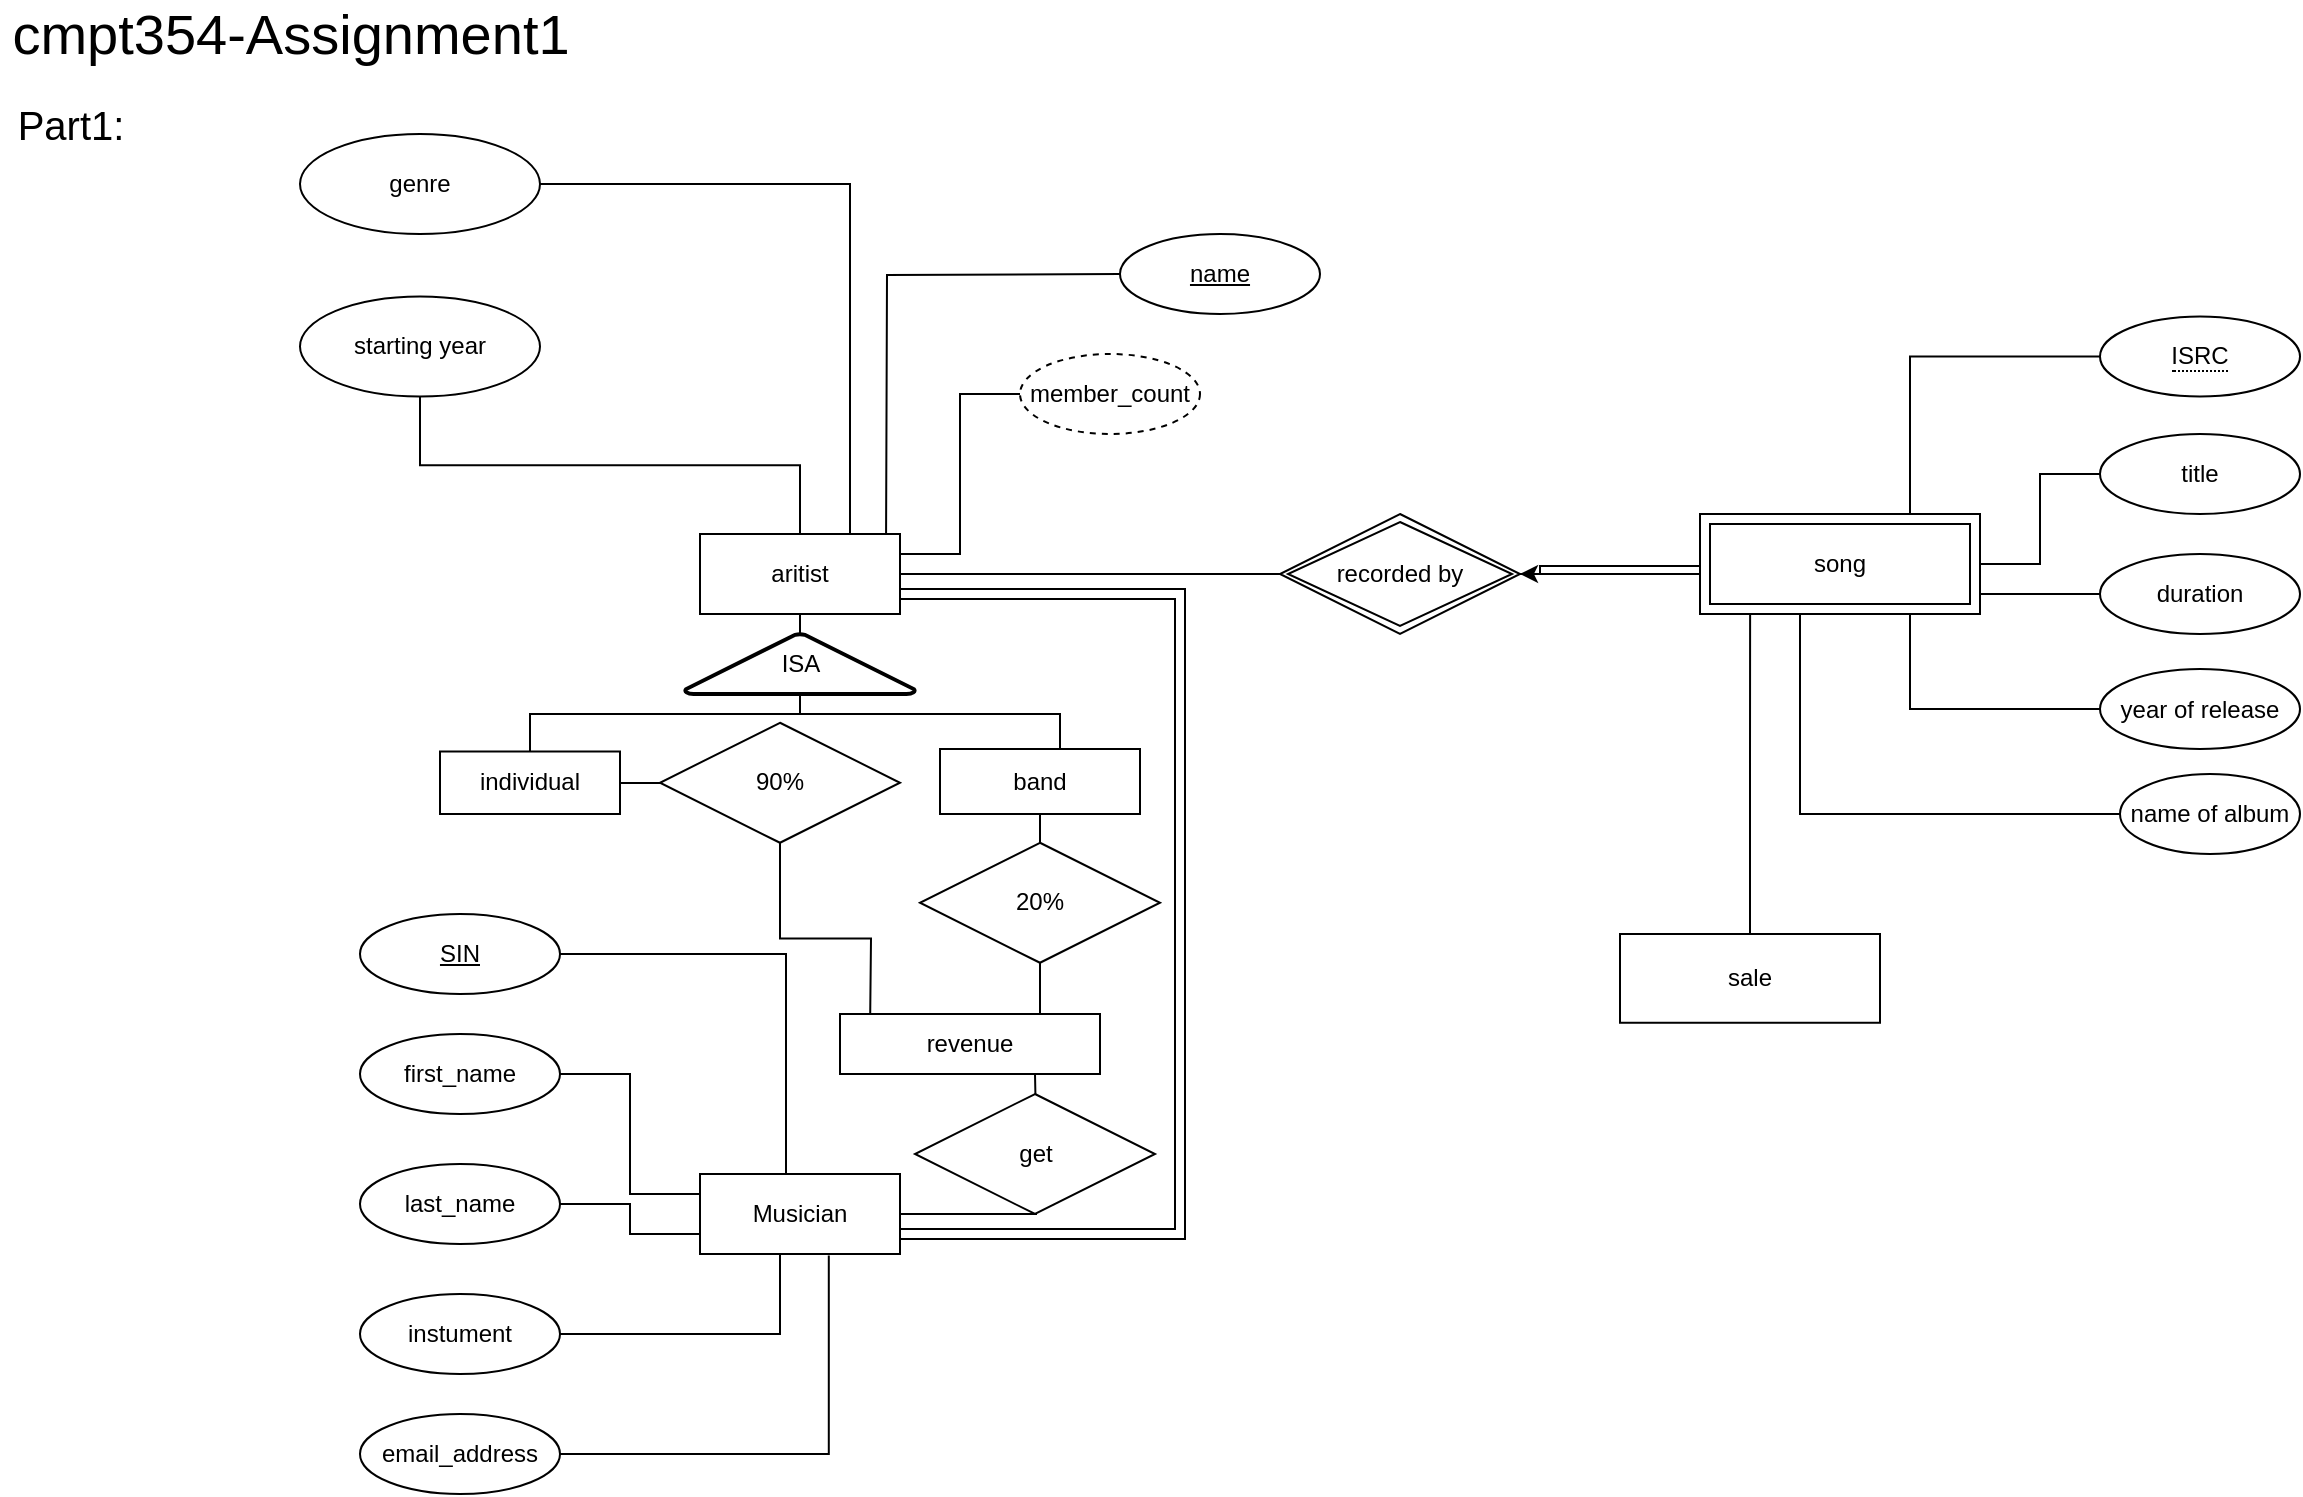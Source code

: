 <mxfile version="14.7.6" type="github">
  <diagram id="r_O1RaxWrrtH8uqQ30q3" name="Page-1">
    <mxGraphModel dx="1027" dy="585" grid="1" gridSize="10" guides="1" tooltips="1" connect="1" arrows="1" fold="1" page="1" pageScale="1" pageWidth="2339" pageHeight="3300" math="0" shadow="0">
      <root>
        <mxCell id="0" />
        <mxCell id="1" parent="0" />
        <mxCell id="qTKSmP5WqX47_2fig1QB-1" style="edgeStyle=orthogonalEdgeStyle;rounded=0;orthogonalLoop=1;jettySize=auto;html=1;exitX=0.5;exitY=1;exitDx=0;exitDy=0;endArrow=none;endFill=0;" edge="1" parent="1">
          <mxGeometry relative="1" as="geometry">
            <mxPoint x="570" y="140" as="sourcePoint" />
            <mxPoint x="453" y="280" as="targetPoint" />
          </mxGeometry>
        </mxCell>
        <mxCell id="ZQmBFMAHCiKAutRS2xqe-23" style="edgeStyle=orthogonalEdgeStyle;rounded=0;orthogonalLoop=1;jettySize=auto;html=1;exitX=0.5;exitY=1;exitDx=0;exitDy=0;entryX=0.5;entryY=0;entryDx=0;entryDy=0;endArrow=none;endFill=0;" parent="1" source="ZQmBFMAHCiKAutRS2xqe-4" target="ZQmBFMAHCiKAutRS2xqe-6" edge="1">
          <mxGeometry relative="1" as="geometry" />
        </mxCell>
        <mxCell id="ZQmBFMAHCiKAutRS2xqe-4" value="starting year" style="ellipse;whiteSpace=wrap;html=1;" parent="1" vertex="1">
          <mxGeometry x="160" y="151.25" width="120" height="50" as="geometry" />
        </mxCell>
        <mxCell id="ZQmBFMAHCiKAutRS2xqe-56" style="edgeStyle=orthogonalEdgeStyle;rounded=0;orthogonalLoop=1;jettySize=auto;html=1;entryX=0.75;entryY=0;entryDx=0;entryDy=0;endArrow=none;endFill=0;" parent="1" source="ZQmBFMAHCiKAutRS2xqe-5" target="ZQmBFMAHCiKAutRS2xqe-6" edge="1">
          <mxGeometry relative="1" as="geometry" />
        </mxCell>
        <mxCell id="ZQmBFMAHCiKAutRS2xqe-5" value="genre" style="ellipse;whiteSpace=wrap;html=1;" parent="1" vertex="1">
          <mxGeometry x="160" y="70" width="120" height="50" as="geometry" />
        </mxCell>
        <mxCell id="qTKSmP5WqX47_2fig1QB-36" style="edgeStyle=orthogonalEdgeStyle;rounded=0;orthogonalLoop=1;jettySize=auto;html=1;entryX=0;entryY=0.5;entryDx=0;entryDy=0;startArrow=none;startFill=0;endArrow=none;endFill=0;" edge="1" parent="1" source="ZQmBFMAHCiKAutRS2xqe-6" target="ZQmBFMAHCiKAutRS2xqe-8">
          <mxGeometry relative="1" as="geometry">
            <Array as="points">
              <mxPoint x="490" y="280" />
              <mxPoint x="490" y="200" />
            </Array>
          </mxGeometry>
        </mxCell>
        <mxCell id="qTKSmP5WqX47_2fig1QB-44" style="edgeStyle=orthogonalEdgeStyle;rounded=0;orthogonalLoop=1;jettySize=auto;html=1;exitX=1;exitY=0.75;exitDx=0;exitDy=0;entryX=1;entryY=0.75;entryDx=0;entryDy=0;startArrow=none;startFill=0;endArrow=none;endFill=0;shape=link;width=5;" edge="1" parent="1" source="ZQmBFMAHCiKAutRS2xqe-6" target="ZQmBFMAHCiKAutRS2xqe-17">
          <mxGeometry relative="1" as="geometry">
            <Array as="points">
              <mxPoint x="600" y="300" />
              <mxPoint x="600" y="620" />
            </Array>
          </mxGeometry>
        </mxCell>
        <mxCell id="qTKSmP5WqX47_2fig1QB-62" style="edgeStyle=orthogonalEdgeStyle;rounded=0;orthogonalLoop=1;jettySize=auto;html=1;entryX=0;entryY=0.5;entryDx=0;entryDy=0;startArrow=none;startFill=0;endArrow=none;endFill=0;" edge="1" parent="1" source="ZQmBFMAHCiKAutRS2xqe-6">
          <mxGeometry relative="1" as="geometry">
            <mxPoint x="650" y="290" as="targetPoint" />
          </mxGeometry>
        </mxCell>
        <mxCell id="ZQmBFMAHCiKAutRS2xqe-6" value="aritist" style="whiteSpace=wrap;html=1;align=center;" parent="1" vertex="1">
          <mxGeometry x="360" y="270" width="100" height="40" as="geometry" />
        </mxCell>
        <mxCell id="ZQmBFMAHCiKAutRS2xqe-8" value="member_count" style="ellipse;whiteSpace=wrap;html=1;align=center;dashed=1;" parent="1" vertex="1">
          <mxGeometry x="520" y="180" width="90" height="40" as="geometry" />
        </mxCell>
        <mxCell id="ZQmBFMAHCiKAutRS2xqe-38" style="edgeStyle=orthogonalEdgeStyle;rounded=0;orthogonalLoop=1;jettySize=auto;html=1;exitX=0;exitY=0.5;exitDx=0;exitDy=0;endArrow=none;endFill=0;" parent="1" source="ZQmBFMAHCiKAutRS2xqe-17" edge="1">
          <mxGeometry relative="1" as="geometry">
            <mxPoint x="370" y="620" as="targetPoint" />
          </mxGeometry>
        </mxCell>
        <mxCell id="qTKSmP5WqX47_2fig1QB-56" style="edgeStyle=orthogonalEdgeStyle;rounded=0;orthogonalLoop=1;jettySize=auto;html=1;entryX=0.75;entryY=1;entryDx=0;entryDy=0;startArrow=none;startFill=0;endArrow=none;endFill=0;" edge="1" parent="1" source="ZQmBFMAHCiKAutRS2xqe-17" target="qTKSmP5WqX47_2fig1QB-46">
          <mxGeometry relative="1" as="geometry">
            <Array as="points">
              <mxPoint x="528" y="610" />
              <mxPoint x="528" y="565" />
            </Array>
          </mxGeometry>
        </mxCell>
        <mxCell id="ZQmBFMAHCiKAutRS2xqe-17" value="Musician" style="whiteSpace=wrap;html=1;align=center;" parent="1" vertex="1">
          <mxGeometry x="360" y="590" width="100" height="40" as="geometry" />
        </mxCell>
        <mxCell id="ZQmBFMAHCiKAutRS2xqe-28" style="edgeStyle=orthogonalEdgeStyle;rounded=0;orthogonalLoop=1;jettySize=auto;html=1;exitX=1;exitY=0.5;exitDx=0;exitDy=0;endArrow=none;endFill=0;entryX=0.5;entryY=0;entryDx=0;entryDy=0;" parent="1" target="ZQmBFMAHCiKAutRS2xqe-17" edge="1">
          <mxGeometry relative="1" as="geometry">
            <mxPoint x="390" y="580" as="targetPoint" />
            <Array as="points">
              <mxPoint x="403" y="480" />
              <mxPoint x="403" y="590" />
            </Array>
            <mxPoint x="290" y="480" as="sourcePoint" />
          </mxGeometry>
        </mxCell>
        <mxCell id="ZQmBFMAHCiKAutRS2xqe-33" style="edgeStyle=orthogonalEdgeStyle;rounded=0;orthogonalLoop=1;jettySize=auto;html=1;exitX=1;exitY=0.5;exitDx=0;exitDy=0;endArrow=none;endFill=0;entryX=0;entryY=0.5;entryDx=0;entryDy=0;" parent="1" source="ZQmBFMAHCiKAutRS2xqe-29" target="ZQmBFMAHCiKAutRS2xqe-17" edge="1">
          <mxGeometry relative="1" as="geometry">
            <mxPoint x="350" y="610" as="targetPoint" />
            <Array as="points">
              <mxPoint x="325" y="540" />
              <mxPoint x="325" y="600" />
              <mxPoint x="360" y="600" />
            </Array>
          </mxGeometry>
        </mxCell>
        <mxCell id="ZQmBFMAHCiKAutRS2xqe-29" value="first_name" style="ellipse;whiteSpace=wrap;html=1;align=center;" parent="1" vertex="1">
          <mxGeometry x="190" y="520" width="100" height="40" as="geometry" />
        </mxCell>
        <mxCell id="ZQmBFMAHCiKAutRS2xqe-39" style="edgeStyle=orthogonalEdgeStyle;rounded=0;orthogonalLoop=1;jettySize=auto;html=1;endArrow=none;endFill=0;entryX=0;entryY=0.75;entryDx=0;entryDy=0;" parent="1" source="ZQmBFMAHCiKAutRS2xqe-30" target="ZQmBFMAHCiKAutRS2xqe-17" edge="1">
          <mxGeometry relative="1" as="geometry">
            <mxPoint x="320" y="640" as="targetPoint" />
          </mxGeometry>
        </mxCell>
        <mxCell id="ZQmBFMAHCiKAutRS2xqe-30" value="last_name" style="ellipse;whiteSpace=wrap;html=1;align=center;" parent="1" vertex="1">
          <mxGeometry x="190" y="585" width="100" height="40" as="geometry" />
        </mxCell>
        <mxCell id="ZQmBFMAHCiKAutRS2xqe-40" style="edgeStyle=orthogonalEdgeStyle;rounded=0;orthogonalLoop=1;jettySize=auto;html=1;entryX=0.4;entryY=1;entryDx=0;entryDy=0;entryPerimeter=0;endArrow=none;endFill=0;" parent="1" source="ZQmBFMAHCiKAutRS2xqe-31" target="ZQmBFMAHCiKAutRS2xqe-17" edge="1">
          <mxGeometry relative="1" as="geometry" />
        </mxCell>
        <mxCell id="ZQmBFMAHCiKAutRS2xqe-31" value="instument" style="ellipse;whiteSpace=wrap;html=1;align=center;" parent="1" vertex="1">
          <mxGeometry x="190" y="650" width="100" height="40" as="geometry" />
        </mxCell>
        <mxCell id="ZQmBFMAHCiKAutRS2xqe-41" style="rounded=0;orthogonalLoop=1;jettySize=auto;html=1;exitX=1;exitY=0.5;exitDx=0;exitDy=0;endArrow=none;endFill=0;entryX=0.644;entryY=1.02;entryDx=0;entryDy=0;entryPerimeter=0;edgeStyle=orthogonalEdgeStyle;" parent="1" source="ZQmBFMAHCiKAutRS2xqe-32" target="ZQmBFMAHCiKAutRS2xqe-17" edge="1">
          <mxGeometry relative="1" as="geometry">
            <mxPoint x="450" y="670" as="targetPoint" />
          </mxGeometry>
        </mxCell>
        <mxCell id="ZQmBFMAHCiKAutRS2xqe-32" value="email_address" style="ellipse;whiteSpace=wrap;html=1;align=center;" parent="1" vertex="1">
          <mxGeometry x="190" y="710" width="100" height="40" as="geometry" />
        </mxCell>
        <mxCell id="qTKSmP5WqX47_2fig1QB-7" value="SIN" style="ellipse;whiteSpace=wrap;html=1;align=center;fontStyle=4;" vertex="1" parent="1">
          <mxGeometry x="190" y="460" width="100" height="40" as="geometry" />
        </mxCell>
        <mxCell id="qTKSmP5WqX47_2fig1QB-9" value="name" style="ellipse;whiteSpace=wrap;html=1;align=center;fontStyle=4;" vertex="1" parent="1">
          <mxGeometry x="570" y="120" width="100" height="40" as="geometry" />
        </mxCell>
        <mxCell id="qTKSmP5WqX47_2fig1QB-10" style="edgeStyle=orthogonalEdgeStyle;rounded=0;orthogonalLoop=1;jettySize=auto;html=1;exitX=0.5;exitY=1;exitDx=0;exitDy=0;endArrow=none;endFill=0;" edge="1" parent="1">
          <mxGeometry relative="1" as="geometry">
            <mxPoint x="550" y="420" as="sourcePoint" />
            <mxPoint x="550" y="420" as="targetPoint" />
          </mxGeometry>
        </mxCell>
        <mxCell id="qTKSmP5WqX47_2fig1QB-37" style="edgeStyle=orthogonalEdgeStyle;rounded=0;orthogonalLoop=1;jettySize=auto;html=1;exitX=0.5;exitY=0;exitDx=0;exitDy=0;entryX=0.5;entryY=1;entryDx=0;entryDy=0;startArrow=none;startFill=0;endArrow=none;endFill=0;" edge="1" parent="1" source="qTKSmP5WqX47_2fig1QB-40" target="ZQmBFMAHCiKAutRS2xqe-6">
          <mxGeometry relative="1" as="geometry" />
        </mxCell>
        <mxCell id="qTKSmP5WqX47_2fig1QB-50" style="edgeStyle=orthogonalEdgeStyle;rounded=0;orthogonalLoop=1;jettySize=auto;html=1;startArrow=none;startFill=0;endArrow=none;endFill=0;" edge="1" parent="1" source="qTKSmP5WqX47_2fig1QB-51">
          <mxGeometry relative="1" as="geometry">
            <mxPoint x="445" y="520" as="targetPoint" />
          </mxGeometry>
        </mxCell>
        <mxCell id="qTKSmP5WqX47_2fig1QB-20" value="individual" style="whiteSpace=wrap;html=1;align=center;" vertex="1" parent="1">
          <mxGeometry x="230" y="378.75" width="90" height="31.25" as="geometry" />
        </mxCell>
        <mxCell id="qTKSmP5WqX47_2fig1QB-39" style="edgeStyle=orthogonalEdgeStyle;rounded=0;orthogonalLoop=1;jettySize=auto;html=1;exitX=0.5;exitY=0;exitDx=0;exitDy=0;startArrow=none;startFill=0;endArrow=none;endFill=0;" edge="1" parent="1" source="qTKSmP5WqX47_2fig1QB-21">
          <mxGeometry relative="1" as="geometry">
            <mxPoint x="410" y="310" as="targetPoint" />
            <Array as="points">
              <mxPoint x="540" y="378" />
              <mxPoint x="540" y="360" />
              <mxPoint x="410" y="360" />
            </Array>
          </mxGeometry>
        </mxCell>
        <mxCell id="qTKSmP5WqX47_2fig1QB-53" style="edgeStyle=orthogonalEdgeStyle;rounded=0;orthogonalLoop=1;jettySize=auto;html=1;entryX=0.832;entryY=0.033;entryDx=0;entryDy=0;entryPerimeter=0;startArrow=none;startFill=0;endArrow=none;endFill=0;" edge="1" parent="1" source="qTKSmP5WqX47_2fig1QB-21" target="qTKSmP5WqX47_2fig1QB-46">
          <mxGeometry relative="1" as="geometry">
            <Array as="points">
              <mxPoint x="530" y="511" />
            </Array>
          </mxGeometry>
        </mxCell>
        <mxCell id="qTKSmP5WqX47_2fig1QB-21" value="band" style="whiteSpace=wrap;html=1;align=center;" vertex="1" parent="1">
          <mxGeometry x="480" y="377.5" width="100" height="32.5" as="geometry" />
        </mxCell>
        <mxCell id="qTKSmP5WqX47_2fig1QB-40" value="ISA" style="strokeWidth=2;html=1;shape=mxgraph.flowchart.extract_or_measurement;whiteSpace=wrap;" vertex="1" parent="1">
          <mxGeometry x="352.5" y="320" width="115" height="30" as="geometry" />
        </mxCell>
        <mxCell id="qTKSmP5WqX47_2fig1QB-41" value="" style="edgeStyle=orthogonalEdgeStyle;rounded=0;orthogonalLoop=1;jettySize=auto;html=1;exitX=0.5;exitY=0;exitDx=0;exitDy=0;entryX=0.5;entryY=1;entryDx=0;entryDy=0;startArrow=none;startFill=0;endArrow=none;endFill=0;" edge="1" parent="1" source="qTKSmP5WqX47_2fig1QB-20" target="qTKSmP5WqX47_2fig1QB-40">
          <mxGeometry relative="1" as="geometry">
            <mxPoint x="245" y="365" as="sourcePoint" />
            <mxPoint x="410" y="310" as="targetPoint" />
            <Array as="points">
              <mxPoint x="275" y="360" />
              <mxPoint x="410" y="360" />
            </Array>
          </mxGeometry>
        </mxCell>
        <mxCell id="qTKSmP5WqX47_2fig1QB-46" value="revenue" style="whiteSpace=wrap;html=1;align=center;" vertex="1" parent="1">
          <mxGeometry x="430" y="510" width="130" height="30" as="geometry" />
        </mxCell>
        <mxCell id="qTKSmP5WqX47_2fig1QB-47" style="edgeStyle=orthogonalEdgeStyle;shape=link;rounded=0;orthogonalLoop=1;jettySize=auto;html=1;exitX=0.5;exitY=1;exitDx=0;exitDy=0;startArrow=none;startFill=0;endArrow=none;endFill=0;" edge="1" parent="1" source="qTKSmP5WqX47_2fig1QB-20" target="qTKSmP5WqX47_2fig1QB-20">
          <mxGeometry relative="1" as="geometry" />
        </mxCell>
        <mxCell id="qTKSmP5WqX47_2fig1QB-51" value="90%" style="shape=rhombus;perimeter=rhombusPerimeter;whiteSpace=wrap;html=1;align=center;" vertex="1" parent="1">
          <mxGeometry x="340" y="364.38" width="120" height="60" as="geometry" />
        </mxCell>
        <mxCell id="qTKSmP5WqX47_2fig1QB-52" value="" style="edgeStyle=orthogonalEdgeStyle;rounded=0;orthogonalLoop=1;jettySize=auto;html=1;startArrow=none;startFill=0;endArrow=none;endFill=0;" edge="1" parent="1" source="qTKSmP5WqX47_2fig1QB-20" target="qTKSmP5WqX47_2fig1QB-51">
          <mxGeometry relative="1" as="geometry">
            <mxPoint x="320" y="394.5" as="sourcePoint" />
            <mxPoint x="440" y="470" as="targetPoint" />
          </mxGeometry>
        </mxCell>
        <mxCell id="qTKSmP5WqX47_2fig1QB-54" value="20%" style="shape=rhombus;perimeter=rhombusPerimeter;whiteSpace=wrap;html=1;align=center;" vertex="1" parent="1">
          <mxGeometry x="470" y="424.38" width="120" height="60" as="geometry" />
        </mxCell>
        <mxCell id="qTKSmP5WqX47_2fig1QB-57" value="get" style="shape=rhombus;perimeter=rhombusPerimeter;whiteSpace=wrap;html=1;align=center;" vertex="1" parent="1">
          <mxGeometry x="467.5" y="550" width="120" height="60" as="geometry" />
        </mxCell>
        <mxCell id="qTKSmP5WqX47_2fig1QB-68" style="edgeStyle=orthogonalEdgeStyle;rounded=0;orthogonalLoop=1;jettySize=auto;html=1;entryX=1;entryY=0.5;entryDx=0;entryDy=0;startArrow=none;startFill=0;endArrow=none;endFill=0;" edge="1" parent="1" source="qTKSmP5WqX47_2fig1QB-59">
          <mxGeometry relative="1" as="geometry">
            <mxPoint x="770" y="290" as="targetPoint" />
            <Array as="points">
              <mxPoint x="860" y="290" />
              <mxPoint x="860" y="290" />
            </Array>
          </mxGeometry>
        </mxCell>
        <mxCell id="qTKSmP5WqX47_2fig1QB-72" style="edgeStyle=orthogonalEdgeStyle;rounded=0;orthogonalLoop=1;jettySize=auto;html=1;exitX=0;exitY=0.5;exitDx=0;exitDy=0;startArrow=none;startFill=0;endArrow=classic;endFill=1;entryX=1;entryY=0.5;entryDx=0;entryDy=0;" edge="1" parent="1" source="qTKSmP5WqX47_2fig1QB-59" target="qTKSmP5WqX47_2fig1QB-71">
          <mxGeometry relative="1" as="geometry">
            <mxPoint x="780" y="286" as="targetPoint" />
            <Array as="points">
              <mxPoint x="960" y="286" />
              <mxPoint x="780" y="286" />
              <mxPoint x="780" y="290" />
            </Array>
          </mxGeometry>
        </mxCell>
        <mxCell id="qTKSmP5WqX47_2fig1QB-59" value="song" style="shape=ext;margin=3;double=1;whiteSpace=wrap;html=1;align=center;" vertex="1" parent="1">
          <mxGeometry x="860" y="260" width="140" height="50" as="geometry" />
        </mxCell>
        <mxCell id="qTKSmP5WqX47_2fig1QB-80" style="edgeStyle=orthogonalEdgeStyle;rounded=0;orthogonalLoop=1;jettySize=auto;html=1;exitX=0;exitY=0.5;exitDx=0;exitDy=0;entryX=0.75;entryY=0;entryDx=0;entryDy=0;startArrow=none;startFill=0;endArrow=none;endFill=0;" edge="1" parent="1" source="qTKSmP5WqX47_2fig1QB-64" target="qTKSmP5WqX47_2fig1QB-59">
          <mxGeometry relative="1" as="geometry" />
        </mxCell>
        <mxCell id="qTKSmP5WqX47_2fig1QB-64" value="&lt;span style=&quot;border-bottom: 1px dotted&quot;&gt;ISRC&lt;/span&gt;" style="ellipse;whiteSpace=wrap;html=1;align=center;" vertex="1" parent="1">
          <mxGeometry x="1060" y="161.25" width="100" height="40" as="geometry" />
        </mxCell>
        <mxCell id="qTKSmP5WqX47_2fig1QB-81" style="edgeStyle=orthogonalEdgeStyle;rounded=0;orthogonalLoop=1;jettySize=auto;html=1;startArrow=none;startFill=0;endArrow=none;endFill=0;" edge="1" parent="1" source="qTKSmP5WqX47_2fig1QB-65" target="qTKSmP5WqX47_2fig1QB-59">
          <mxGeometry relative="1" as="geometry" />
        </mxCell>
        <mxCell id="qTKSmP5WqX47_2fig1QB-65" value="title" style="ellipse;whiteSpace=wrap;html=1;align=center;" vertex="1" parent="1">
          <mxGeometry x="1060" y="220" width="100" height="40" as="geometry" />
        </mxCell>
        <mxCell id="qTKSmP5WqX47_2fig1QB-71" value="recorded by" style="shape=rhombus;double=1;perimeter=rhombusPerimeter;whiteSpace=wrap;html=1;align=center;" vertex="1" parent="1">
          <mxGeometry x="650" y="260" width="120" height="60" as="geometry" />
        </mxCell>
        <mxCell id="qTKSmP5WqX47_2fig1QB-82" style="edgeStyle=orthogonalEdgeStyle;rounded=0;orthogonalLoop=1;jettySize=auto;html=1;exitX=0;exitY=0.5;exitDx=0;exitDy=0;entryX=1;entryY=1;entryDx=0;entryDy=0;startArrow=none;startFill=0;endArrow=none;endFill=0;entryPerimeter=0;" edge="1" parent="1" source="qTKSmP5WqX47_2fig1QB-75" target="qTKSmP5WqX47_2fig1QB-59">
          <mxGeometry relative="1" as="geometry">
            <Array as="points">
              <mxPoint x="1000" y="300" />
            </Array>
          </mxGeometry>
        </mxCell>
        <mxCell id="qTKSmP5WqX47_2fig1QB-75" value="duration" style="ellipse;whiteSpace=wrap;html=1;align=center;" vertex="1" parent="1">
          <mxGeometry x="1060" y="280" width="100" height="40" as="geometry" />
        </mxCell>
        <mxCell id="qTKSmP5WqX47_2fig1QB-83" style="edgeStyle=orthogonalEdgeStyle;rounded=0;orthogonalLoop=1;jettySize=auto;html=1;entryX=0.75;entryY=1;entryDx=0;entryDy=0;startArrow=none;startFill=0;endArrow=none;endFill=0;" edge="1" parent="1" source="qTKSmP5WqX47_2fig1QB-76" target="qTKSmP5WqX47_2fig1QB-59">
          <mxGeometry relative="1" as="geometry" />
        </mxCell>
        <mxCell id="qTKSmP5WqX47_2fig1QB-76" value="year of release" style="ellipse;whiteSpace=wrap;html=1;align=center;" vertex="1" parent="1">
          <mxGeometry x="1060" y="337.5" width="100" height="40" as="geometry" />
        </mxCell>
        <mxCell id="qTKSmP5WqX47_2fig1QB-84" style="edgeStyle=orthogonalEdgeStyle;rounded=0;orthogonalLoop=1;jettySize=auto;html=1;startArrow=none;startFill=0;endArrow=none;endFill=0;" edge="1" parent="1" source="qTKSmP5WqX47_2fig1QB-78" target="qTKSmP5WqX47_2fig1QB-59">
          <mxGeometry relative="1" as="geometry">
            <mxPoint x="950" y="410" as="targetPoint" />
            <Array as="points">
              <mxPoint x="910" y="410" />
            </Array>
          </mxGeometry>
        </mxCell>
        <mxCell id="qTKSmP5WqX47_2fig1QB-78" value="name of album" style="ellipse;whiteSpace=wrap;html=1;align=center;" vertex="1" parent="1">
          <mxGeometry x="1070" y="390" width="90" height="40" as="geometry" />
        </mxCell>
        <mxCell id="qTKSmP5WqX47_2fig1QB-87" style="edgeStyle=orthogonalEdgeStyle;rounded=0;orthogonalLoop=1;jettySize=auto;html=1;entryX=0.179;entryY=1;entryDx=0;entryDy=0;entryPerimeter=0;startArrow=none;startFill=0;endArrow=none;endFill=0;" edge="1" parent="1" source="qTKSmP5WqX47_2fig1QB-85" target="qTKSmP5WqX47_2fig1QB-59">
          <mxGeometry relative="1" as="geometry" />
        </mxCell>
        <mxCell id="qTKSmP5WqX47_2fig1QB-85" value="sale" style="whiteSpace=wrap;html=1;align=center;" vertex="1" parent="1">
          <mxGeometry x="820" y="470" width="130" height="44.38" as="geometry" />
        </mxCell>
        <mxCell id="qTKSmP5WqX47_2fig1QB-88" value="&lt;font style=&quot;font-size: 28px&quot;&gt;cmpt354-Assignment1&lt;/font&gt;" style="text;html=1;align=center;verticalAlign=middle;resizable=0;points=[];autosize=1;strokeColor=none;" vertex="1" parent="1">
          <mxGeometry x="10" y="10" width="290" height="20" as="geometry" />
        </mxCell>
        <mxCell id="qTKSmP5WqX47_2fig1QB-89" value="Part1:" style="text;html=1;align=center;verticalAlign=middle;resizable=0;points=[];autosize=1;strokeColor=none;strokeWidth=8;fontSize=20;fontStyle=0" vertex="1" parent="1">
          <mxGeometry x="10" y="50" width="70" height="30" as="geometry" />
        </mxCell>
      </root>
    </mxGraphModel>
  </diagram>
</mxfile>
